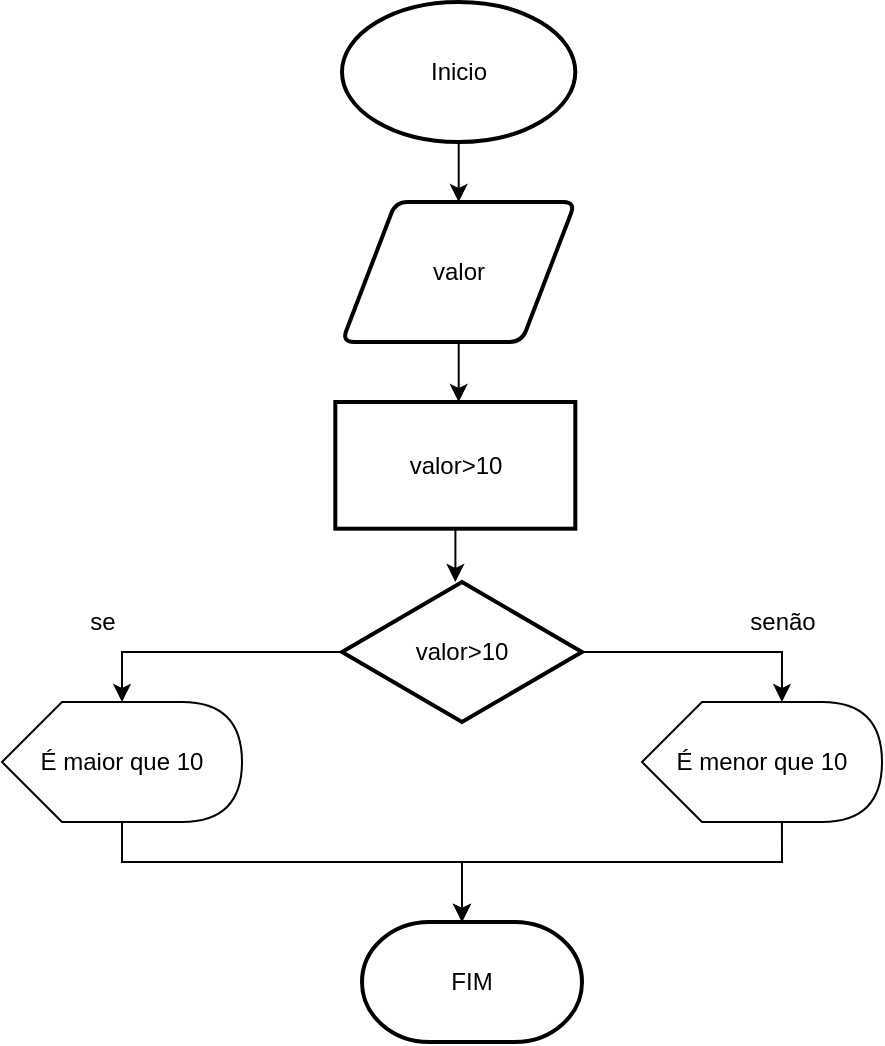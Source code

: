 <mxfile version="21.1.5" type="github">
  <diagram name="Página-1" id="tVBKiXS-g7YZ-D7ZOfJw">
    <mxGraphModel dx="1120" dy="484" grid="1" gridSize="10" guides="1" tooltips="1" connect="1" arrows="1" fold="1" page="1" pageScale="1" pageWidth="827" pageHeight="1169" math="0" shadow="0">
      <root>
        <mxCell id="0" />
        <mxCell id="1" parent="0" />
        <mxCell id="J9Ax2APUQyeAhCgAQzUw-2" style="edgeStyle=orthogonalEdgeStyle;rounded=0;orthogonalLoop=1;jettySize=auto;html=1;" parent="1" source="J9Ax2APUQyeAhCgAQzUw-1" edge="1">
          <mxGeometry relative="1" as="geometry">
            <mxPoint x="388.33" y="110" as="targetPoint" />
          </mxGeometry>
        </mxCell>
        <mxCell id="J9Ax2APUQyeAhCgAQzUw-1" value="Inicio" style="strokeWidth=2;html=1;shape=mxgraph.flowchart.start_1;whiteSpace=wrap;" parent="1" vertex="1">
          <mxGeometry x="330" y="10" width="116.66" height="70" as="geometry" />
        </mxCell>
        <mxCell id="J9Ax2APUQyeAhCgAQzUw-11" style="edgeStyle=orthogonalEdgeStyle;rounded=0;orthogonalLoop=1;jettySize=auto;html=1;" parent="1" source="J9Ax2APUQyeAhCgAQzUw-10" edge="1">
          <mxGeometry relative="1" as="geometry">
            <mxPoint x="388.325" y="210" as="targetPoint" />
          </mxGeometry>
        </mxCell>
        <mxCell id="J9Ax2APUQyeAhCgAQzUw-10" value="valor" style="shape=parallelogram;html=1;strokeWidth=2;perimeter=parallelogramPerimeter;whiteSpace=wrap;rounded=1;arcSize=12;size=0.23;" parent="1" vertex="1">
          <mxGeometry x="329.99" y="110" width="116.67" height="70" as="geometry" />
        </mxCell>
        <mxCell id="J9Ax2APUQyeAhCgAQzUw-15" style="edgeStyle=orthogonalEdgeStyle;rounded=0;orthogonalLoop=1;jettySize=auto;html=1;" parent="1" source="J9Ax2APUQyeAhCgAQzUw-14" edge="1">
          <mxGeometry relative="1" as="geometry">
            <mxPoint x="386.66" y="300" as="targetPoint" />
          </mxGeometry>
        </mxCell>
        <mxCell id="J9Ax2APUQyeAhCgAQzUw-14" value="valor&amp;gt;10" style="rounded=0;whiteSpace=wrap;html=1;absoluteArcSize=1;arcSize=14;strokeWidth=2;" parent="1" vertex="1">
          <mxGeometry x="326.66" y="210" width="120" height="63.34" as="geometry" />
        </mxCell>
        <mxCell id="J9Ax2APUQyeAhCgAQzUw-17" style="edgeStyle=elbowEdgeStyle;rounded=0;orthogonalLoop=1;jettySize=auto;html=1;elbow=vertical;" parent="1" source="J9Ax2APUQyeAhCgAQzUw-16" edge="1">
          <mxGeometry relative="1" as="geometry">
            <mxPoint x="220" y="360" as="targetPoint" />
            <Array as="points">
              <mxPoint x="270" y="335" />
            </Array>
          </mxGeometry>
        </mxCell>
        <mxCell id="J9Ax2APUQyeAhCgAQzUw-21" style="edgeStyle=orthogonalEdgeStyle;rounded=0;orthogonalLoop=1;jettySize=auto;html=1;entryX=0.583;entryY=0;entryDx=0;entryDy=0;entryPerimeter=0;" parent="1" source="J9Ax2APUQyeAhCgAQzUw-16" target="J9Ax2APUQyeAhCgAQzUw-20" edge="1">
          <mxGeometry relative="1" as="geometry">
            <mxPoint x="550" y="335" as="targetPoint" />
            <Array as="points">
              <mxPoint x="550" y="335" />
            </Array>
          </mxGeometry>
        </mxCell>
        <mxCell id="J9Ax2APUQyeAhCgAQzUw-16" value="valor&amp;gt;10" style="strokeWidth=2;html=1;shape=mxgraph.flowchart.decision;whiteSpace=wrap;" parent="1" vertex="1">
          <mxGeometry x="330" y="300" width="120" height="70" as="geometry" />
        </mxCell>
        <mxCell id="J9Ax2APUQyeAhCgAQzUw-19" value="É maior que 10" style="shape=display;whiteSpace=wrap;html=1;" parent="1" vertex="1">
          <mxGeometry x="160" y="360" width="120" height="60" as="geometry" />
        </mxCell>
        <mxCell id="J9Ax2APUQyeAhCgAQzUw-25" style="edgeStyle=orthogonalEdgeStyle;rounded=0;orthogonalLoop=1;jettySize=auto;html=1;exitX=0.583;exitY=0.983;exitDx=0;exitDy=0;exitPerimeter=0;" parent="1" source="J9Ax2APUQyeAhCgAQzUw-20" edge="1">
          <mxGeometry relative="1" as="geometry">
            <mxPoint x="390" y="470" as="targetPoint" />
            <Array as="points">
              <mxPoint x="550" y="440" />
              <mxPoint x="390" y="440" />
            </Array>
          </mxGeometry>
        </mxCell>
        <mxCell id="J9Ax2APUQyeAhCgAQzUw-20" value="É menor que 10" style="shape=display;whiteSpace=wrap;html=1;" parent="1" vertex="1">
          <mxGeometry x="480" y="360" width="120" height="60" as="geometry" />
        </mxCell>
        <mxCell id="J9Ax2APUQyeAhCgAQzUw-26" style="edgeStyle=elbowEdgeStyle;rounded=0;orthogonalLoop=1;jettySize=auto;html=1;elbow=vertical;exitX=0;exitY=0;exitDx=60;exitDy=60;exitPerimeter=0;" parent="1" source="J9Ax2APUQyeAhCgAQzUw-19" edge="1">
          <mxGeometry relative="1" as="geometry">
            <mxPoint x="390" y="470" as="targetPoint" />
            <mxPoint x="230" y="420" as="sourcePoint" />
            <Array as="points">
              <mxPoint x="310" y="440" />
            </Array>
          </mxGeometry>
        </mxCell>
        <mxCell id="J9Ax2APUQyeAhCgAQzUw-29" value="se" style="text;html=1;align=center;verticalAlign=middle;resizable=0;points=[];autosize=1;strokeColor=none;fillColor=none;" parent="1" vertex="1">
          <mxGeometry x="190" y="305" width="40" height="30" as="geometry" />
        </mxCell>
        <mxCell id="J9Ax2APUQyeAhCgAQzUw-30" value="senão" style="text;html=1;align=center;verticalAlign=middle;resizable=0;points=[];autosize=1;strokeColor=none;fillColor=none;" parent="1" vertex="1">
          <mxGeometry x="520" y="305" width="60" height="30" as="geometry" />
        </mxCell>
        <mxCell id="J9Ax2APUQyeAhCgAQzUw-31" value="FIM" style="strokeWidth=2;html=1;shape=mxgraph.flowchart.terminator;whiteSpace=wrap;" parent="1" vertex="1">
          <mxGeometry x="340" y="470" width="110" height="60" as="geometry" />
        </mxCell>
      </root>
    </mxGraphModel>
  </diagram>
</mxfile>
